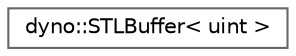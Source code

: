 digraph "Graphical Class Hierarchy"
{
 // LATEX_PDF_SIZE
  bgcolor="transparent";
  edge [fontname=Helvetica,fontsize=10,labelfontname=Helvetica,labelfontsize=10];
  node [fontname=Helvetica,fontsize=10,shape=box,height=0.2,width=0.4];
  rankdir="LR";
  Node0 [id="Node000000",label="dyno::STLBuffer\< uint \>",height=0.2,width=0.4,color="grey40", fillcolor="white", style="filled",URL="$classdyno_1_1_s_t_l_buffer.html",tooltip=" "];
}
